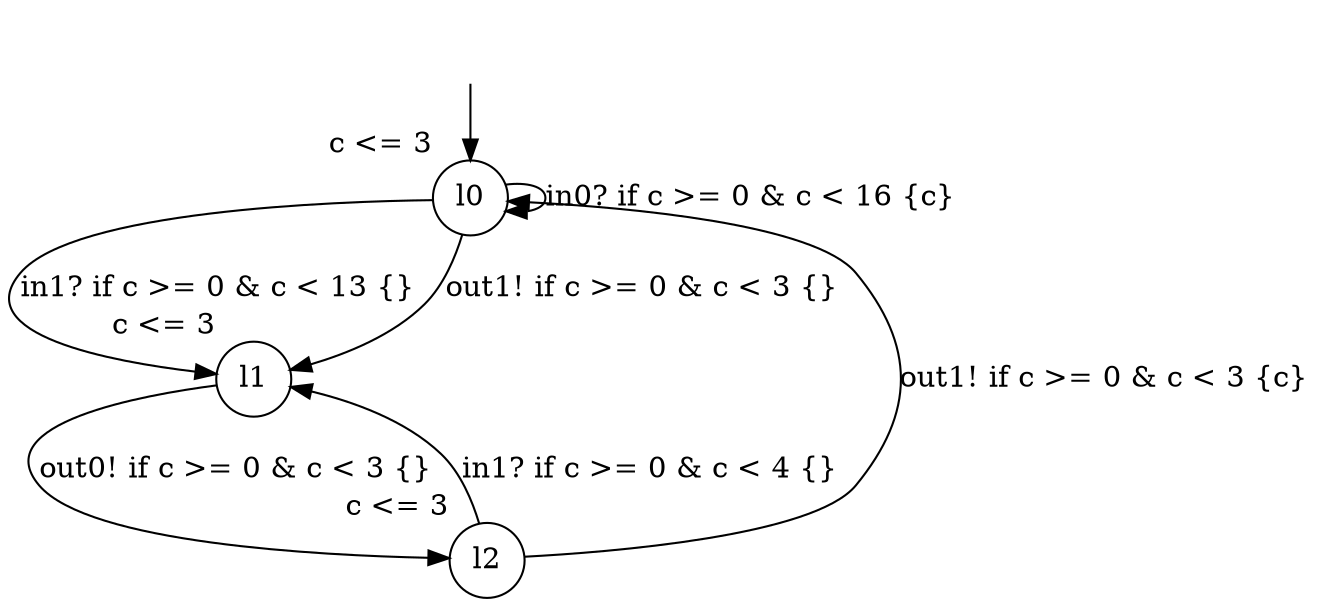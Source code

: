 digraph g {
__start0 [label="" shape="none"];
l0 [shape="circle" margin=0 label="l0", xlabel="c <= 3"];
l1 [shape="circle" margin=0 label="l1", xlabel="c <= 3"];
l2 [shape="circle" margin=0 label="l2", xlabel="c <= 3"];
l0 -> l0 [label="in0? if c >= 0 & c < 16 {c} "];
l0 -> l1 [label="in1? if c >= 0 & c < 13 {} "];
l0 -> l1 [label="out1! if c >= 0 & c < 3 {} "];
l1 -> l2 [label="out0! if c >= 0 & c < 3 {} "];
l2 -> l0 [label="out1! if c >= 0 & c < 3 {c} "];
l2 -> l1 [label="in1? if c >= 0 & c < 4 {} "];
__start0 -> l0;
}
